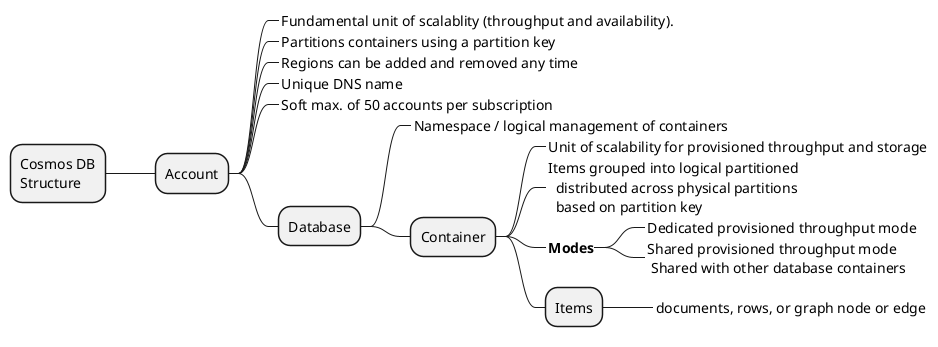 @startmindmap "Cosmos DB Structure"

+ Cosmos DB\nStructure
++ Account
+++_ Fundamental unit of scalablity (throughput and availability).
+++_ Partitions containers using a partition key
+++_ Regions can be added and removed any time
+++_ Unique DNS name
+++_ Soft max. of 50 accounts per subscription
+++ Database
++++_ Namespace / logical management of containers
++++ Container
+++++_ Unit of scalability for provisioned throughput and storage
+++++_ Items grouped into logical partitioned\n  distributed across physical partitions\n  based on partition key
+++++_ **Modes**
++++++_ Dedicated provisioned throughput mode
++++++_ Shared provisioned throughput mode\n Shared with other database containers
+++++ Items
++++++_ documents, rows, or graph node or edge

@endmindmap
